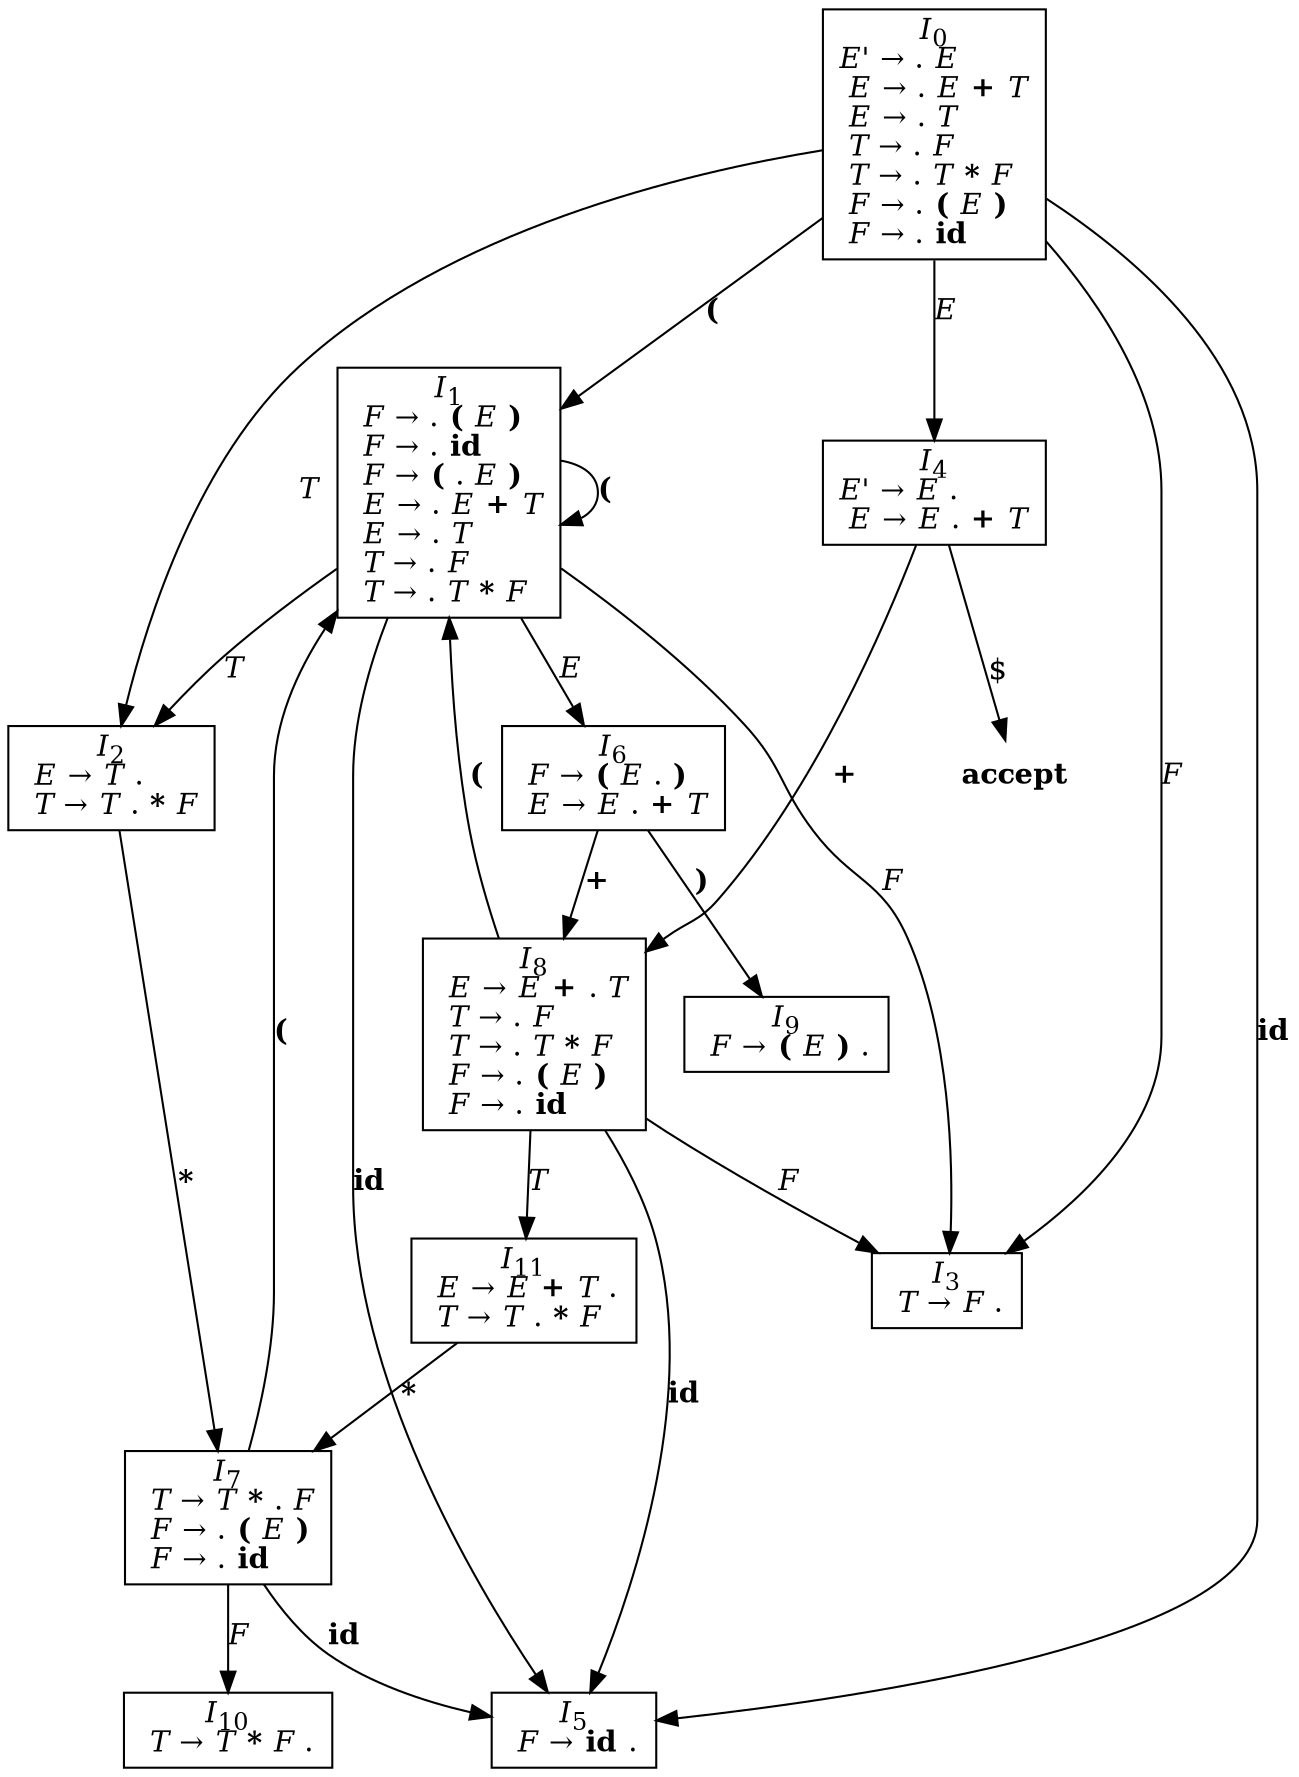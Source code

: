 digraph automaton {
	node [shape=record]
	I0 [label=<<I>I</I><SUB>0</SUB><BR/><I>E'</I> &#8594; . <I>E</I><BR ALIGN="LEFT"/><I> E</I> &#8594; . <I>E</I> <B>+</B> <I>T</I><BR ALIGN="LEFT"/><I> E</I> &#8594; . <I>T</I><BR ALIGN="LEFT"/><I> T</I> &#8594; . <I>F</I><BR ALIGN="LEFT"/><I> T</I> &#8594; . <I>T</I> <B>*</B> <I>F</I><BR ALIGN="LEFT"/><I> F</I> &#8594; . <B>(</B> <I>E</I> <B>)</B><BR ALIGN="LEFT"/><I> F</I> &#8594; . <B>id</B><BR ALIGN="LEFT"/>>]
	I1 [label=<<I>I</I><SUB>1</SUB><BR/><I> F</I> &#8594; . <B>(</B> <I>E</I> <B>)</B><BR ALIGN="LEFT"/><I> F</I> &#8594; . <B>id</B><BR ALIGN="LEFT"/><I> F</I> &#8594; <B>(</B> . <I>E</I> <B>)</B><BR ALIGN="LEFT"/><I> E</I> &#8594; . <I>E</I> <B>+</B> <I>T</I><BR ALIGN="LEFT"/><I> E</I> &#8594; . <I>T</I><BR ALIGN="LEFT"/><I> T</I> &#8594; . <I>F</I><BR ALIGN="LEFT"/><I> T</I> &#8594; . <I>T</I> <B>*</B> <I>F</I><BR ALIGN="LEFT"/>>]
	I2 [label=<<I>I</I><SUB>2</SUB><BR/><I> E</I> &#8594; <I>T</I> .<BR ALIGN="LEFT"/><I> T</I> &#8594; <I>T</I> . <B>*</B> <I>F</I><BR ALIGN="LEFT"/>>]
	I3 [label=<<I>I</I><SUB>3</SUB><BR/><I> T</I> &#8594; <I>F</I> .<BR ALIGN="LEFT"/>>]
	I4 [label=<<I>I</I><SUB>4</SUB><BR/><I>E'</I> &#8594; <I>E</I> .<BR ALIGN="LEFT"/><I> E</I> &#8594; <I>E</I> . <B>+</B> <I>T</I><BR ALIGN="LEFT"/>>]
	I5 [label=<<I>I</I><SUB>5</SUB><BR/><I> F</I> &#8594; <B>id</B> .<BR ALIGN="LEFT"/>>]
	I6 [label=<<I>I</I><SUB>6</SUB><BR/><I> F</I> &#8594; <B>(</B> <I>E</I> . <B>)</B><BR ALIGN="LEFT"/><I> E</I> &#8594; <I>E</I> . <B>+</B> <I>T</I><BR ALIGN="LEFT"/>>]
	I7 [label=<<I>I</I><SUB>7</SUB><BR/><I> T</I> &#8594; <I>T</I> <B>*</B> . <I>F</I><BR ALIGN="LEFT"/><I> F</I> &#8594; . <B>(</B> <I>E</I> <B>)</B><BR ALIGN="LEFT"/><I> F</I> &#8594; . <B>id</B><BR ALIGN="LEFT"/>>]
	I8 [label=<<I>I</I><SUB>8</SUB><BR/><I> E</I> &#8594; <I>E</I> <B>+</B> . <I>T</I><BR ALIGN="LEFT"/><I> T</I> &#8594; . <I>F</I><BR ALIGN="LEFT"/><I> T</I> &#8594; . <I>T</I> <B>*</B> <I>F</I><BR ALIGN="LEFT"/><I> F</I> &#8594; . <B>(</B> <I>E</I> <B>)</B><BR ALIGN="LEFT"/><I> F</I> &#8594; . <B>id</B><BR ALIGN="LEFT"/>>]
	I9 [label=<<I>I</I><SUB>9</SUB><BR/><I> F</I> &#8594; <B>(</B> <I>E</I> <B>)</B> .<BR ALIGN="LEFT"/>>]
	I10 [label=<<I>I</I><SUB>10</SUB><BR/><I> T</I> &#8594; <I>T</I> <B>*</B> <I>F</I> .<BR ALIGN="LEFT"/>>]
	I11 [label=<<I>I</I><SUB>11</SUB><BR/><I> E</I> &#8594; <I>E</I> <B>+</B> <I>T</I> .<BR ALIGN="LEFT"/><I> T</I> &#8594; <I>T</I> . <B>*</B> <I>F</I><BR ALIGN="LEFT"/>>]
	I0 -> I1 [label=<<B>(</B>>]
	I0 -> I5 [label=<<B>id</B>>]
	I0 -> I2 [label=<<I>T</I>>]
	I0 -> I4 [label=<<I>E</I>>]
	I0 -> I3 [label=<<I>F</I>>]
	I1 -> I1 [label=<<B>(</B>>]
	I1 -> I5 [label=<<B>id</B>>]
	I1 -> I2 [label=<<I>T</I>>]
	I1 -> I6 [label=<<I>E</I>>]
	I1 -> I3 [label=<<I>F</I>>]
	I2 -> I7 [label=<<B>*</B>>]
	I4 -> I8 [label=<<B>+</B>>]
	acc [label=<<B>accept</B>> shape=none]
	I4 -> acc [label="$"]
	I6 -> I8 [label=<<B>+</B>>]
	I6 -> I9 [label=<<B>)</B>>]
	I7 -> I1 [label=<<B>(</B>>]
	I7 -> I5 [label=<<B>id</B>>]
	I7 -> I10 [label=<<I>F</I>>]
	I8 -> I1 [label=<<B>(</B>>]
	I8 -> I5 [label=<<B>id</B>>]
	I8 -> I11 [label=<<I>T</I>>]
	I8 -> I3 [label=<<I>F</I>>]
	I11 -> I7 [label=<<B>*</B>>]
}
